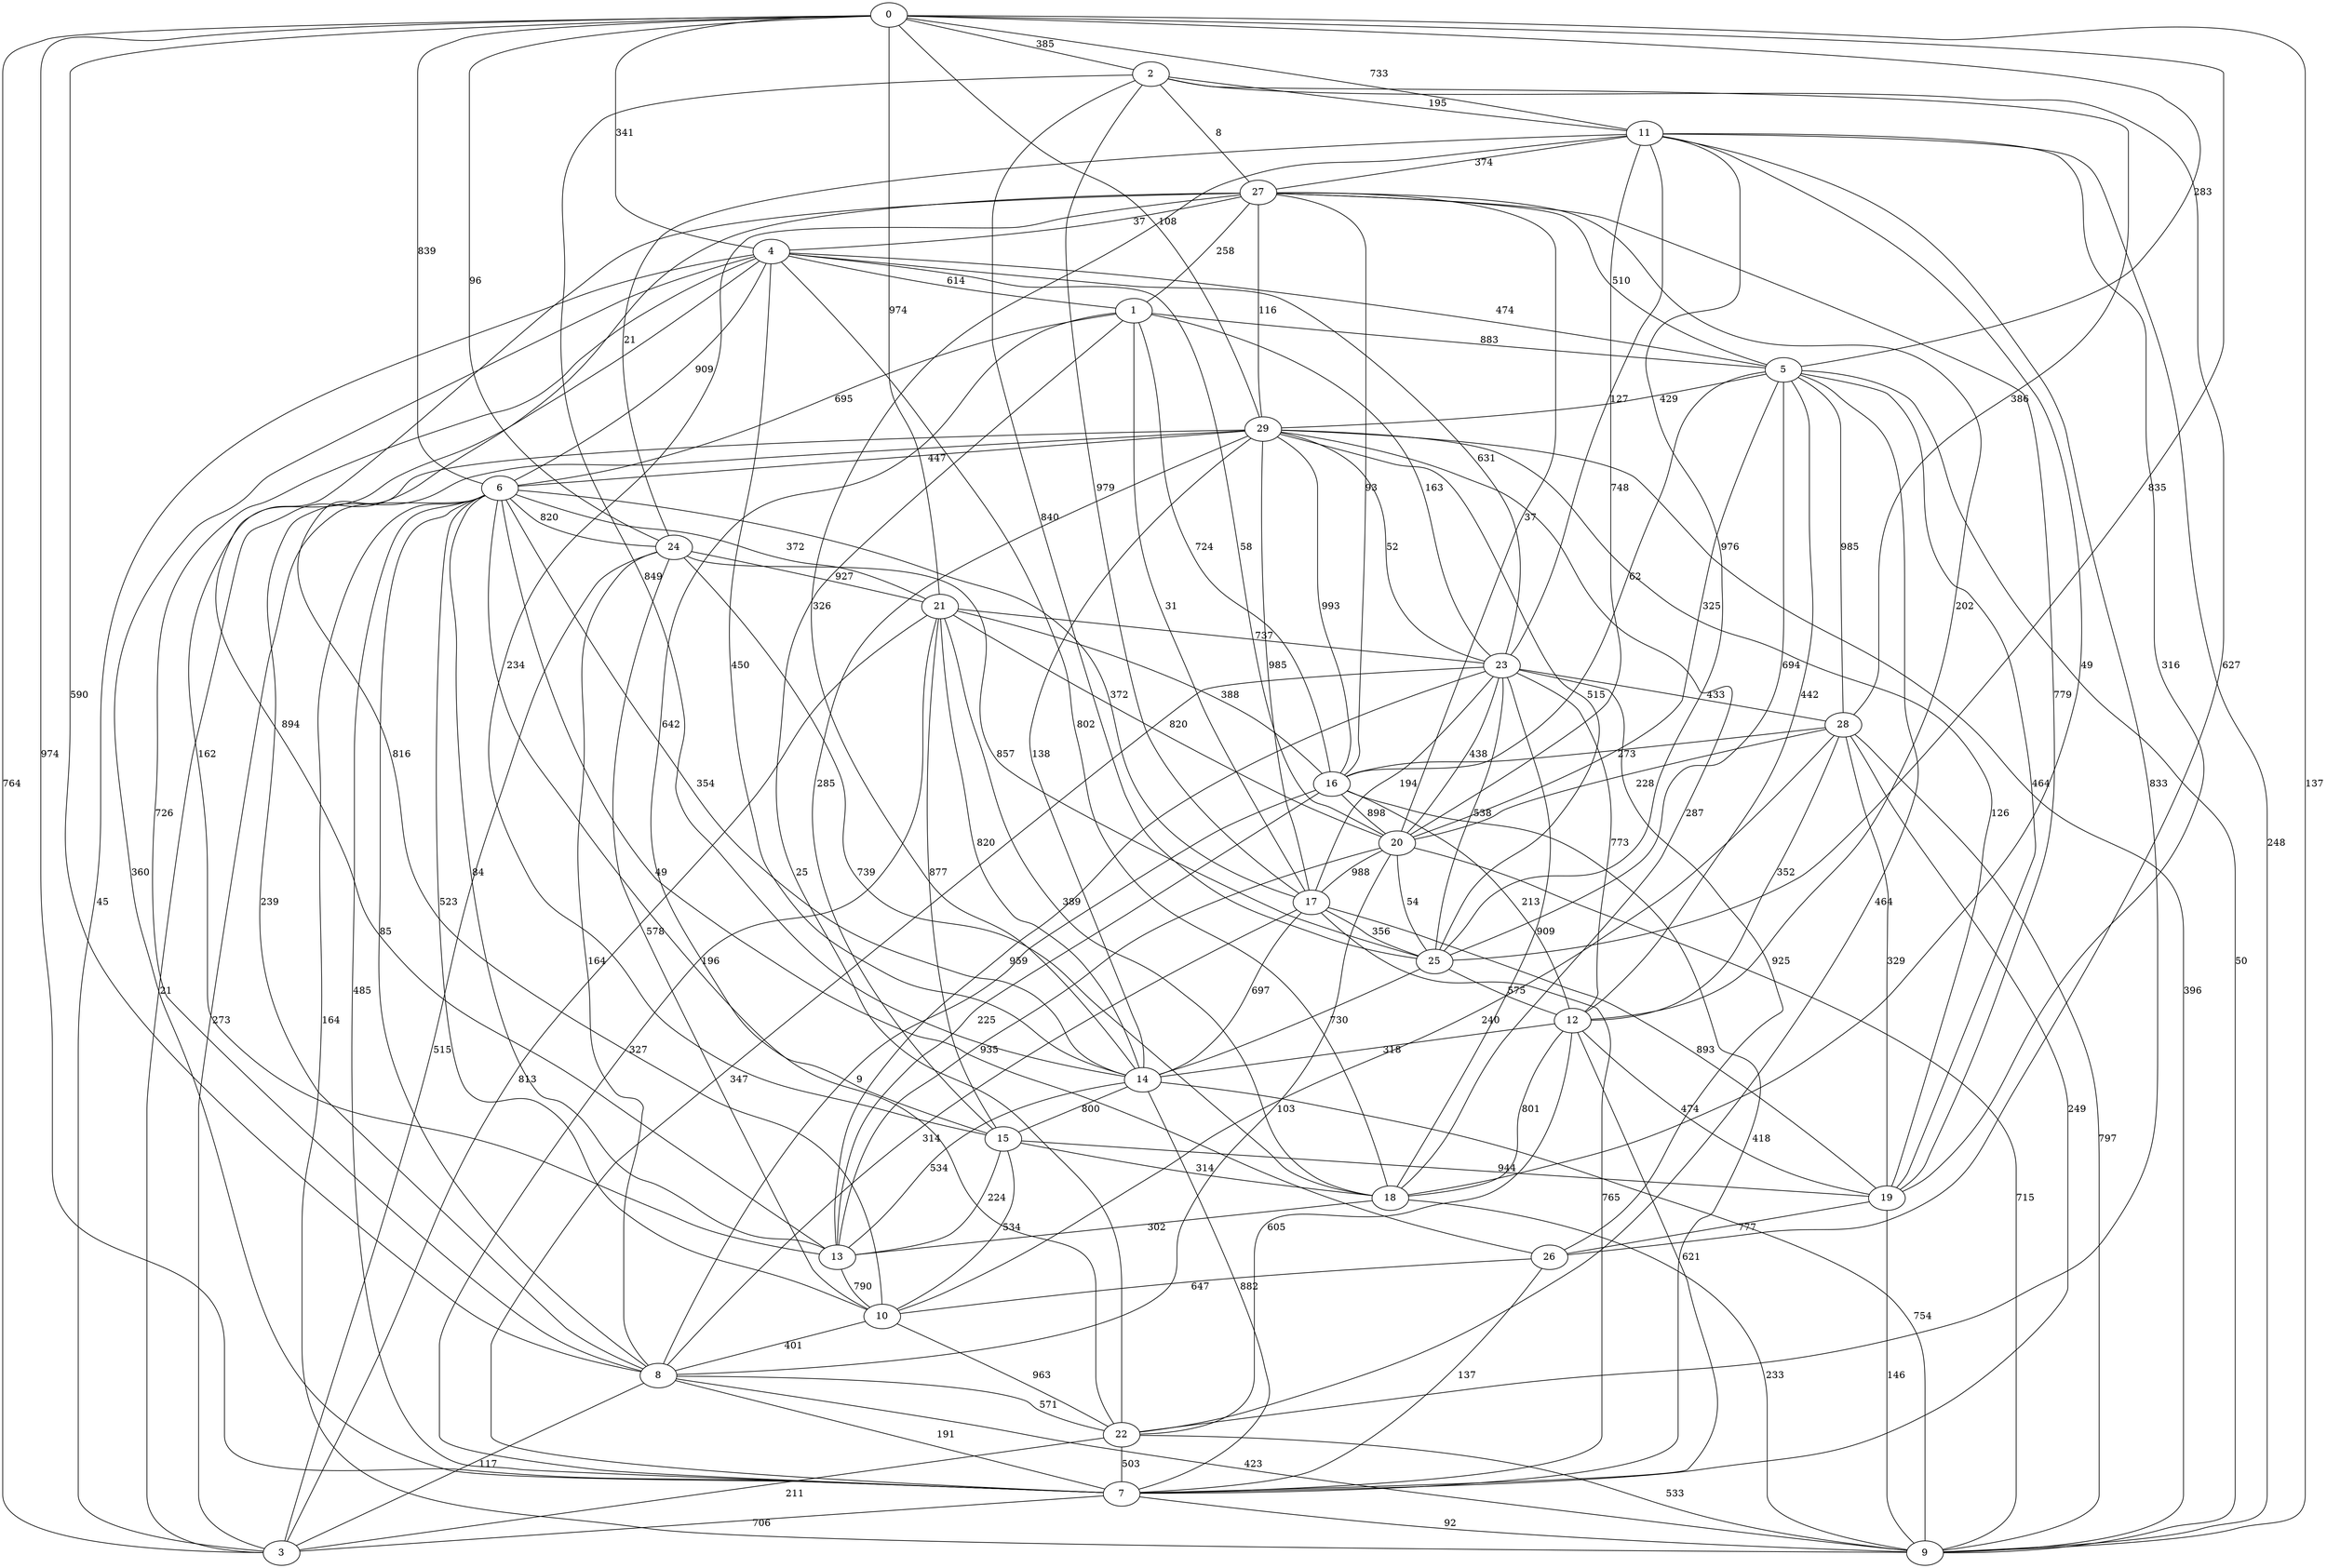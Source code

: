 strict graph G {
0;
1;
2;
3;
4;
5;
6;
7;
8;
9;
10;
11;
12;
13;
14;
15;
16;
17;
18;
19;
20;
21;
22;
23;
24;
25;
26;
27;
28;
29;
19 -- 29  [label=342];
7 -- 8  [label=971];
1 -- 17  [label=31];
12 -- 22  [label=605];
6 -- 24  [label=346];
0 -- 7  [label=974];
2 -- 11  [label=458];
4 -- 14  [label=543];
23 -- 7  [label=347];
20 -- 25  [label=54];
2 -- 25  [label=840];
14 -- 9  [label=754];
27 -- 19  [label=779];
14 -- 11  [label=687];
16 -- 5  [label=282];
14 -- 29  [label=138];
11 -- 0  [label=733];
2 -- 28  [label=386];
8 -- 16  [label=9];
23 -- 28  [label=433];
29 -- 17  [label=985];
29 -- 15  [label=285];
27 -- 29  [label=116];
28 -- 12  [label=768];
16 -- 29  [label=993];
18 -- 13  [label=413];
6 -- 24  [label=820];
29 -- 18  [label=287];
27 -- 12  [label=202];
13 -- 10  [label=790];
14 -- 2  [label=849];
27 -- 4  [label=37];
25 -- 24  [label=857];
2 -- 17  [label=647];
9 -- 6  [label=164];
8 -- 6  [label=85];
25 -- 23  [label=538];
0 -- 9  [label=673];
15 -- 19  [label=944];
17 -- 19  [label=893];
7 -- 4  [label=360];
9 -- 11  [label=880];
14 -- 7  [label=882];
8 -- 22  [label=571];
10 -- 28  [label=897];
24 -- 3  [label=515];
21 -- 14  [label=820];
5 -- 12  [label=442];
14 -- 17  [label=697];
11 -- 23  [label=127];
28 -- 7  [label=749];
7 -- 21  [label=709];
16 -- 12  [label=213];
28 -- 5  [label=985];
28 -- 9  [label=797];
20 -- 21  [label=934];
13 -- 16  [label=225];
14 -- 25  [label=730];
5 -- 29  [label=429];
0 -- 8  [label=590];
11 -- 18  [label=49];
24 -- 21  [label=927];
8 -- 3  [label=117];
6 -- 4  [label=909];
22 -- 11  [label=833];
28 -- 12  [label=352];
21 -- 23  [label=737];
23 -- 29  [label=828];
1 -- 5  [label=883];
0 -- 2  [label=385];
23 -- 13  [label=228];
12 -- 14  [label=318];
5 -- 20  [label=325];
17 -- 25  [label=356];
8 -- 9  [label=423];
26 -- 7  [label=137];
15 -- 10  [label=534];
20 -- 23  [label=438];
18 -- 23  [label=909];
19 -- 11  [label=119];
4 -- 20  [label=397];
28 -- 16  [label=273];
18 -- 13  [label=365];
0 -- 29  [label=603];
13 -- 20  [label=935];
20 -- 21  [label=820];
4 -- 14  [label=450];
16 -- 27  [label=93];
0 -- 4  [label=341];
14 -- 15  [label=800];
1 -- 27  [label=258];
9 -- 22  [label=532];
9 -- 11  [label=248];
16 -- 21  [label=388];
9 -- 22  [label=533];
20 -- 17  [label=139];
6 -- 10  [label=523];
26 -- 6  [label=49];
13 -- 27  [label=894];
27 -- 5  [label=510];
7 -- 9  [label=92];
23 -- 4  [label=631];
19 -- 5  [label=772];
15 -- 27  [label=234];
0 -- 29  [label=108];
13 -- 6  [label=874];
19 -- 12  [label=474];
8 -- 20  [label=103];
19 -- 26  [label=777];
19 -- 5  [label=464];
2 -- 11  [label=195];
13 -- 4  [label=162];
1 -- 22  [label=25];
6 -- 3  [label=273];
12 -- 23  [label=773];
24 -- 8  [label=164];
8 -- 4  [label=726];
23 -- 1  [label=163];
12 -- 18  [label=801];
5 -- 25  [label=821];
18 -- 9  [label=233];
8 -- 17  [label=314];
20 -- 28  [label=228];
7 -- 21  [label=327];
0 -- 9  [label=137];
7 -- 8  [label=191];
24 -- 0  [label=96];
10 -- 27  [label=816];
20 -- 27  [label=37];
21 -- 6  [label=372];
15 -- 18  [label=314];
7 -- 12  [label=621];
5 -- 9  [label=50];
23 -- 29  [label=52];
23 -- 13  [label=959];
20 -- 17  [label=988];
6 -- 14  [label=925];
17 -- 23  [label=194];
7 -- 6  [label=485];
10 -- 8  [label=401];
21 -- 18  [label=389];
24 -- 18  [label=739];
19 -- 28  [label=329];
16 -- 5  [label=62];
19 -- 29  [label=126];
29 -- 6  [label=288];
13 -- 14  [label=534];
23 -- 26  [label=925];
6 -- 14  [label=354];
7 -- 3  [label=706];
4 -- 20  [label=58];
2 -- 17  [label=979];
26 -- 2  [label=627];
11 -- 20  [label=748];
25 -- 12  [label=575];
19 -- 9  [label=146];
11 -- 25  [label=976];
16 -- 20  [label=898];
17 -- 6  [label=372];
15 -- 13  [label=224];
3 -- 21  [label=813];
5 -- 22  [label=464];
16 -- 7  [label=418];
29 -- 6  [label=447];
15 -- 21  [label=877];
17 -- 7  [label=765];
29 -- 8  [label=239];
5 -- 4  [label=648];
28 -- 7  [label=249];
16 -- 1  [label=724];
25 -- 0  [label=835];
22 -- 3  [label=211];
22 -- 6  [label=196];
9 -- 20  [label=715];
0 -- 3  [label=764];
10 -- 24  [label=578];
5 -- 25  [label=694];
1 -- 6  [label=695];
2 -- 27  [label=8];
18 -- 13  [label=302];
14 -- 11  [label=326];
22 -- 7  [label=503];
4 -- 3  [label=45];
24 -- 11  [label=21];
3 -- 29  [label=21];
10 -- 22  [label=963];
13 -- 6  [label=84];
5 -- 0  [label=283];
10 -- 28  [label=240];
9 -- 29  [label=396];
11 -- 27  [label=374];
19 -- 11  [label=316];
6 -- 0  [label=839];
5 -- 4  [label=474];
4 -- 1  [label=614];
18 -- 4  [label=802];
21 -- 0  [label=974];
26 -- 10  [label=647];
1 -- 15  [label=642];
29 -- 25  [label=515];
}
